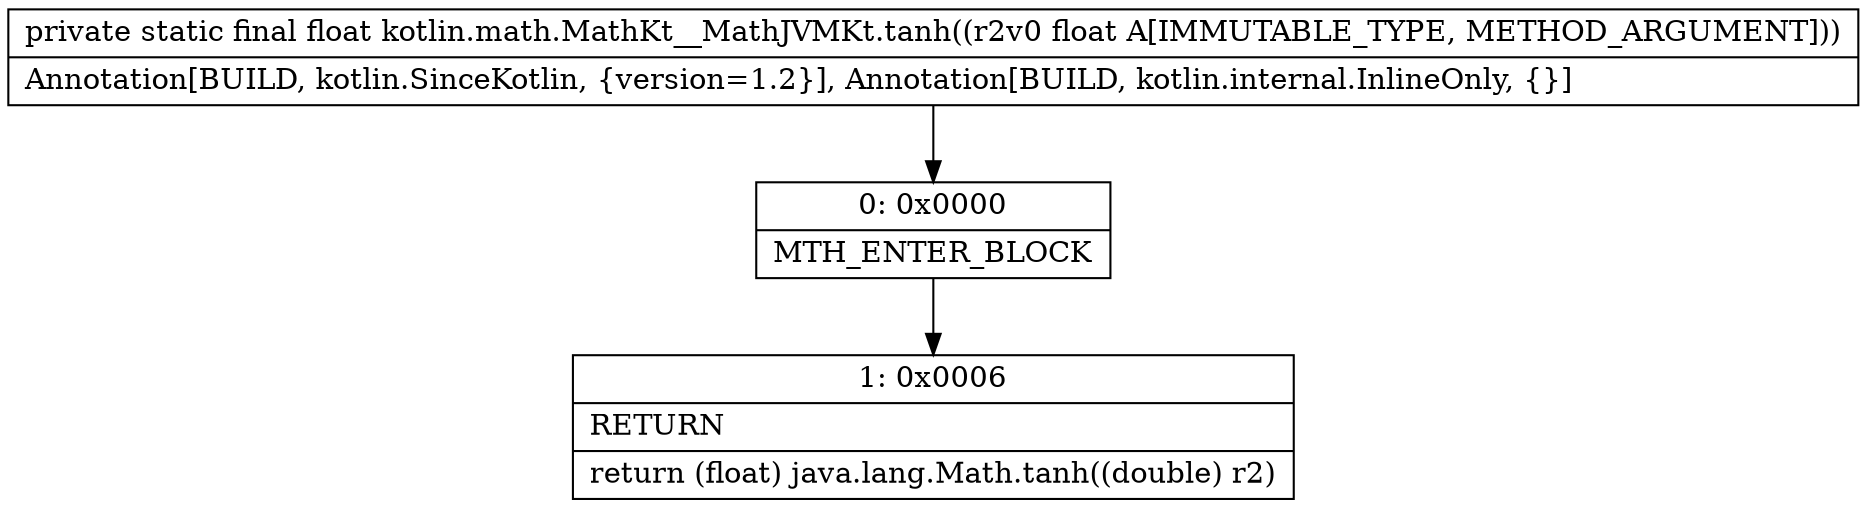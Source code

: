 digraph "CFG forkotlin.math.MathKt__MathJVMKt.tanh(F)F" {
Node_0 [shape=record,label="{0\:\ 0x0000|MTH_ENTER_BLOCK\l}"];
Node_1 [shape=record,label="{1\:\ 0x0006|RETURN\l|return (float) java.lang.Math.tanh((double) r2)\l}"];
MethodNode[shape=record,label="{private static final float kotlin.math.MathKt__MathJVMKt.tanh((r2v0 float A[IMMUTABLE_TYPE, METHOD_ARGUMENT]))  | Annotation[BUILD, kotlin.SinceKotlin, \{version=1.2\}], Annotation[BUILD, kotlin.internal.InlineOnly, \{\}]\l}"];
MethodNode -> Node_0;
Node_0 -> Node_1;
}

